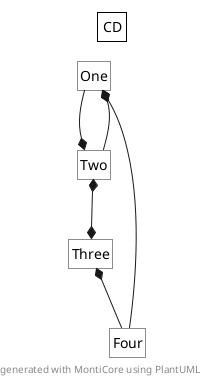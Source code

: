 @startuml
<style>
	classDiagram {
		class {
			BackgroundColor White
			RoundCorner 0
	  }
	  legend {
      BackgroundColor White
      RoundCorner 0
    }
</style>
hide circle
hide empty members
  skinparam classAttributeIconSize 0
legend top right
  CD
end legend
class One
class Two
class Three
class Four
One --* Two
Two *--* Three
Three *-- Four
Four --* One
Two --* One
center footer generated with MontiCore using PlantUML
@enduml
